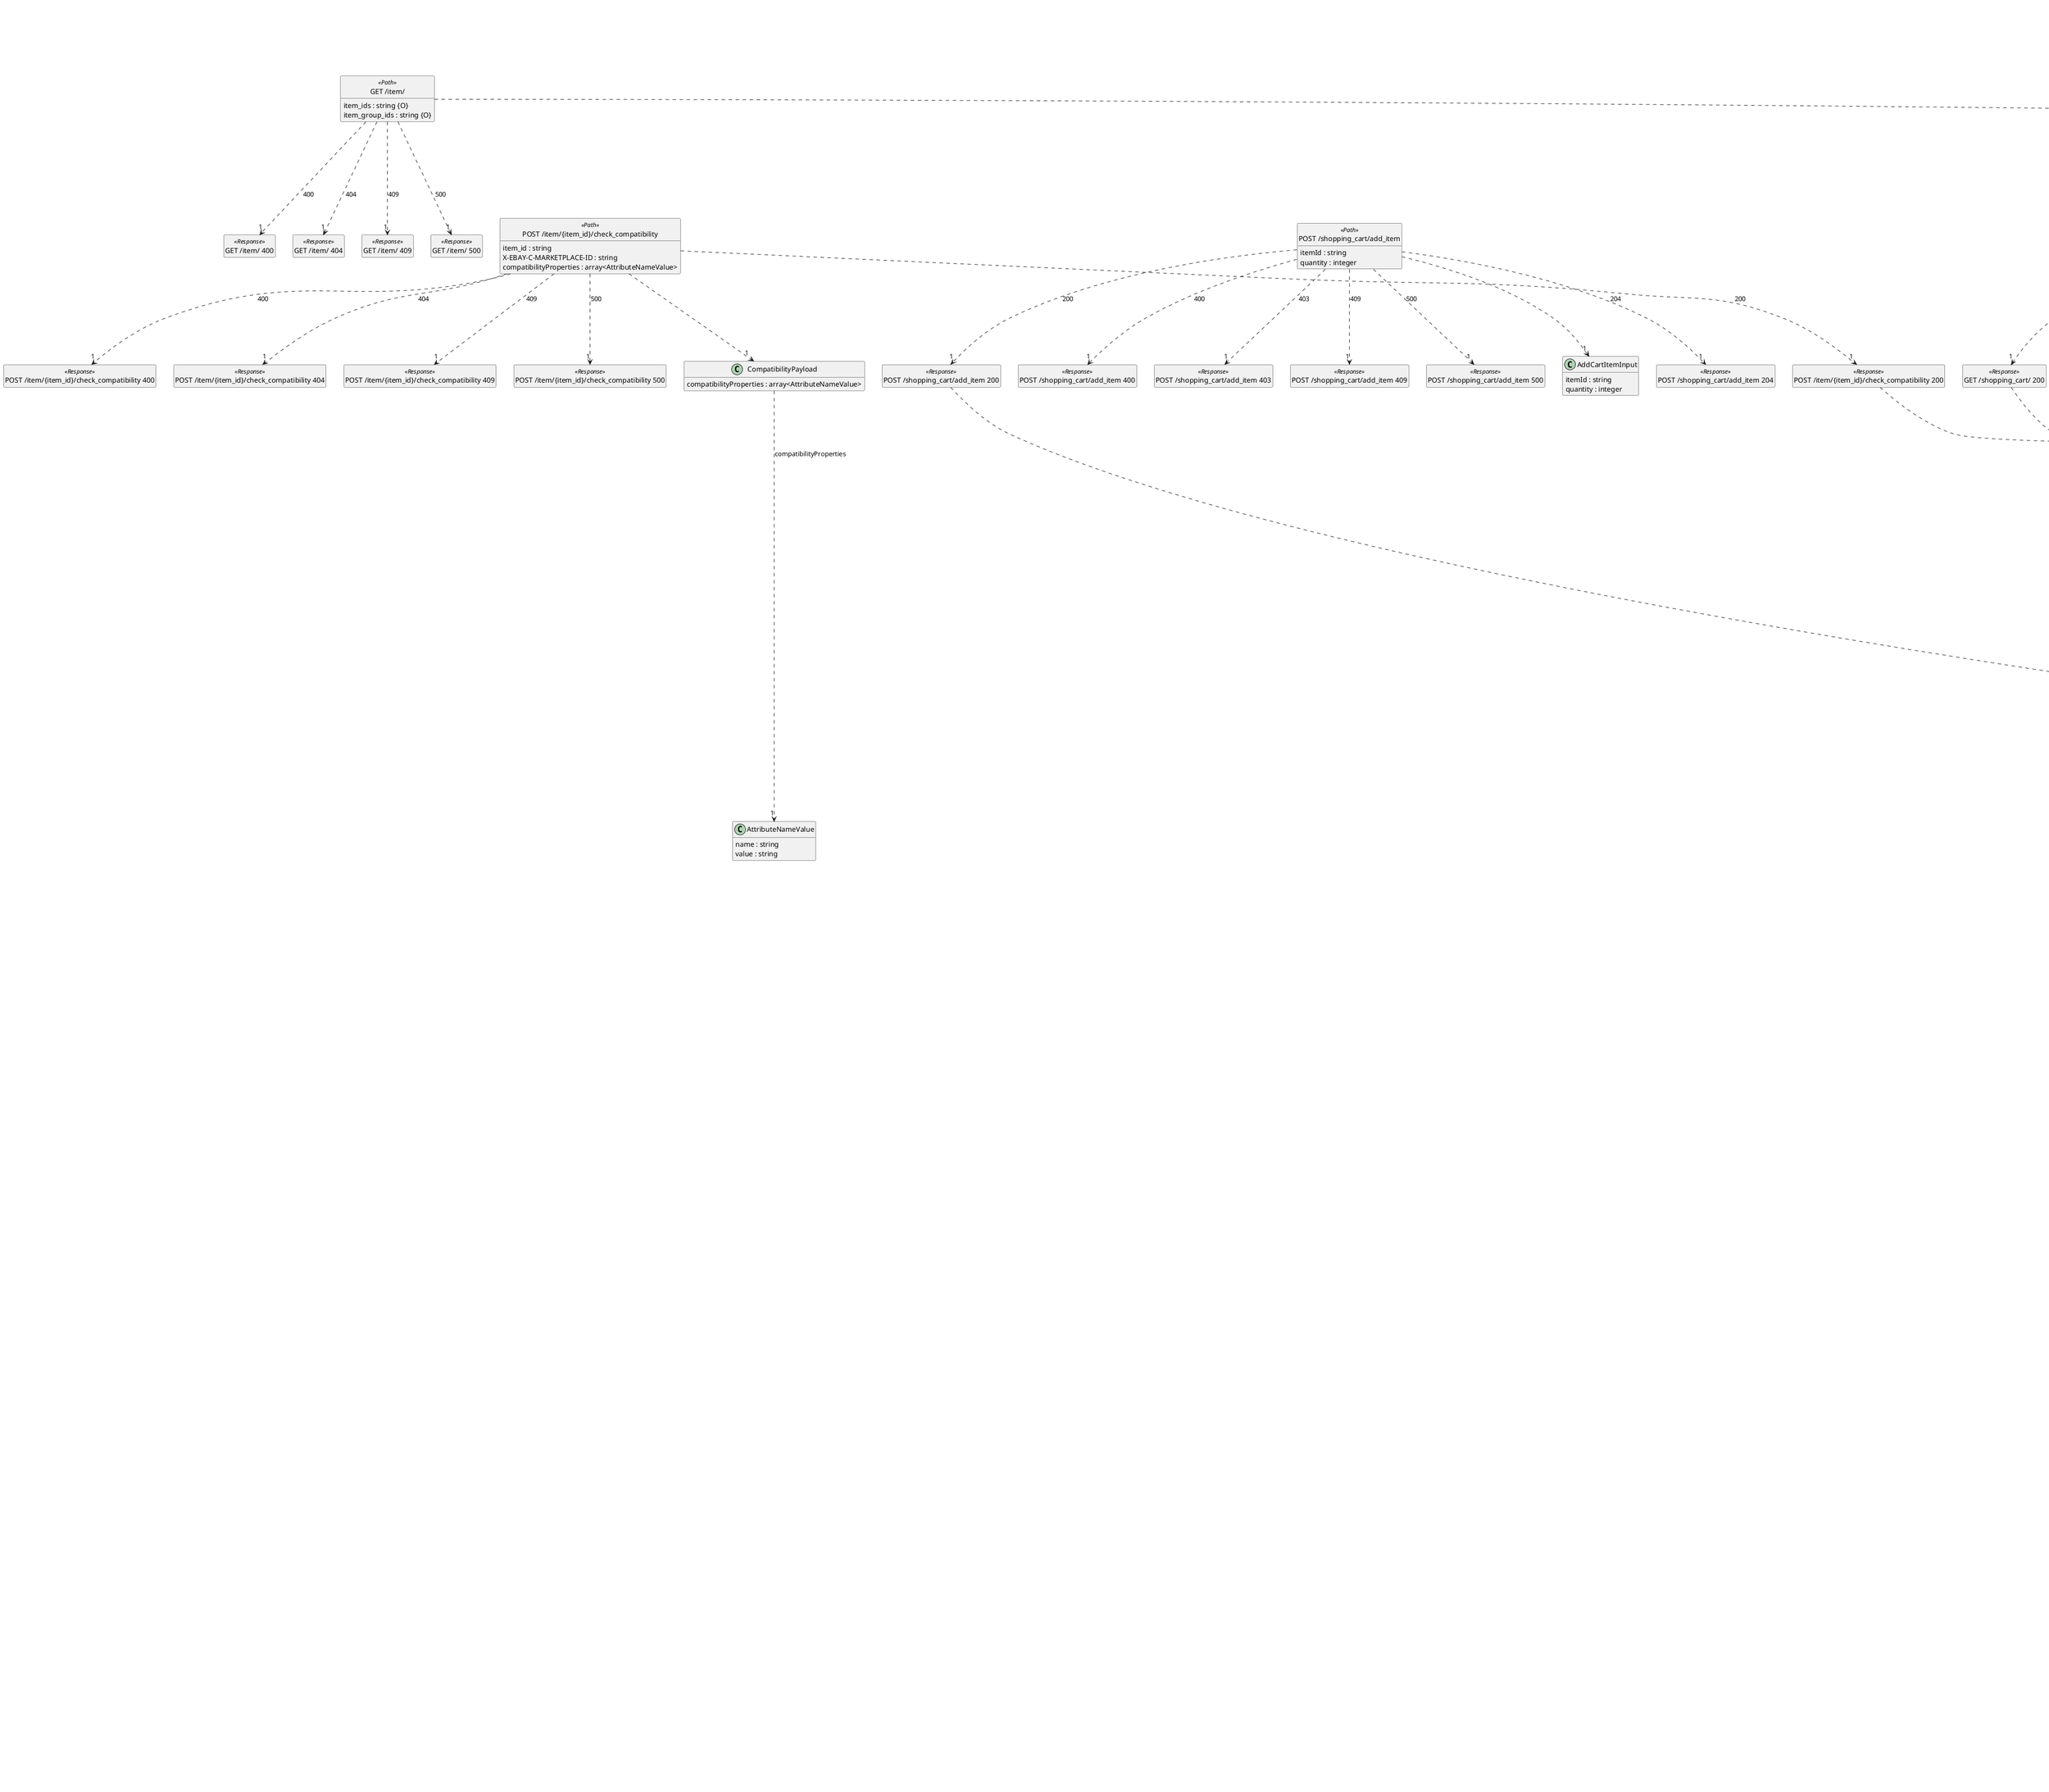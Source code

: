 @startuml OpenApi Type diagram

hide <<Path>> circle
hide <<Response>> circle
hide <<Parameter>> circle
hide empty methods
hide empty fields
set namespaceSeparator none

title Browse API v1.16.0
footer OpenApi Type diagram - futurum.openapi-to-plantuml
class "GET /item_summary/search" <<Path>> {
{field} aspect_filter : string {O}
{field} auto_correct : string {O}
{field} category_ids : string {O}
{field} charity_ids : string {O}
{field} compatibility_filter : string {O}
{field} epid : string {O}
{field} fieldgroups : string {O}
{field} filter : string {O}
{field} gtin : string {O}
{field} limit : string {O}
{field} offset : string {O}
{field} q : string {O}
{field} sort : string {O}
}

class "GET /item_summary/search 200" <<Response>> { }
class "GET /item_summary/search 400" <<Response>> { }
class "GET /item_summary/search 409" <<Response>> { }
class "GET /item_summary/search 500" <<Response>> { }
class "POST /item_summary/search_by_image" <<Path>> {
{field} aspect_filter : string {O}
{field} category_ids : string {O}
{field} charity_ids : string {O}
{field} fieldgroups : string {O}
{field} filter : string {O}
{field} limit : string {O}
{field} offset : string {O}
{field} sort : string {O}
{field} image : string
}

class "POST /item_summary/search_by_image 200" <<Response>> { }
class "POST /item_summary/search_by_image 400" <<Response>> { }
class "POST /item_summary/search_by_image 409" <<Response>> { }
class "POST /item_summary/search_by_image 500" <<Response>> { }
class "GET /item/{item_id}" <<Path>> {
{field} fieldgroups : string {O}
{field} item_id : string
}

class "GET /item/{item_id} 200" <<Response>> { }
class "GET /item/{item_id} 400" <<Response>> { }
class "GET /item/{item_id} 404" <<Response>> { }
class "GET /item/{item_id} 409" <<Response>> { }
class "GET /item/{item_id} 500" <<Response>> { }
class "GET /item/get_item_by_legacy_id" <<Path>> {
{field} fieldgroups : string {O}
{field} legacy_item_id : string
{field} legacy_variation_id : string {O}
{field} legacy_variation_sku : string {O}
}

class "GET /item/get_item_by_legacy_id 200" <<Response>> { }
class "GET /item/get_item_by_legacy_id 400" <<Response>> { }
class "GET /item/get_item_by_legacy_id 404" <<Response>> { }
class "GET /item/get_item_by_legacy_id 409" <<Response>> { }
class "GET /item/get_item_by_legacy_id 500" <<Response>> { }
class "GET /item/" <<Path>> {
{field} item_ids : string {O}
{field} item_group_ids : string {O}
}

class "GET /item/ 200" <<Response>> { }
class "GET /item/ 400" <<Response>> { }
class "GET /item/ 404" <<Response>> { }
class "GET /item/ 409" <<Response>> { }
class "GET /item/ 500" <<Response>> { }
class "GET /item/get_items_by_item_group" <<Path>> {
{field} item_group_id : string
}

class "GET /item/get_items_by_item_group 200" <<Response>> { }
class "GET /item/get_items_by_item_group 400" <<Response>> { }
class "GET /item/get_items_by_item_group 404" <<Response>> { }
class "GET /item/get_items_by_item_group 409" <<Response>> { }
class "GET /item/get_items_by_item_group 500" <<Response>> { }
class "POST /item/{item_id}/check_compatibility" <<Path>> {
{field} item_id : string
{field} X-EBAY-C-MARKETPLACE-ID : string
{field} compatibilityProperties : array<AttributeNameValue>
}

class "POST /item/{item_id}/check_compatibility 200" <<Response>> { }
class "POST /item/{item_id}/check_compatibility 400" <<Response>> { }
class "POST /item/{item_id}/check_compatibility 404" <<Response>> { }
class "POST /item/{item_id}/check_compatibility 409" <<Response>> { }
class "POST /item/{item_id}/check_compatibility 500" <<Response>> { }
class "POST /shopping_cart/add_item" <<Path>> {
{field} itemId : string
{field} quantity : integer
}

class "POST /shopping_cart/add_item 200" <<Response>> { }
class "POST /shopping_cart/add_item 204" <<Response>> { }
class "POST /shopping_cart/add_item 400" <<Response>> { }
class "POST /shopping_cart/add_item 403" <<Response>> { }
class "POST /shopping_cart/add_item 409" <<Response>> { }
class "POST /shopping_cart/add_item 500" <<Response>> { }
class "GET /shopping_cart/" <<Path>> {
}

class "GET /shopping_cart/ 200" <<Response>> { }
class "GET /shopping_cart/ 204" <<Response>> { }
class "GET /shopping_cart/ 400" <<Response>> { }
class "GET /shopping_cart/ 403" <<Response>> { }
class "GET /shopping_cart/ 404" <<Response>> { }
class "GET /shopping_cart/ 500" <<Response>> { }
class "POST /shopping_cart/remove_item" <<Path>> {
{field} cartItemId : string
}

class "POST /shopping_cart/remove_item 200" <<Response>> { }
class "POST /shopping_cart/remove_item 204" <<Response>> { }
class "POST /shopping_cart/remove_item 400" <<Response>> { }
class "POST /shopping_cart/remove_item 403" <<Response>> { }
class "POST /shopping_cart/remove_item 409" <<Response>> { }
class "POST /shopping_cart/remove_item 500" <<Response>> { }
class "POST /shopping_cart/update_quantity" <<Path>> {
{field} cartItemId : string
{field} quantity : integer
}

class "POST /shopping_cart/update_quantity 200" <<Response>> { }
class "POST /shopping_cart/update_quantity 400" <<Response>> { }
class "POST /shopping_cart/update_quantity 403" <<Response>> { }
class "POST /shopping_cart/update_quantity 409" <<Response>> { }
class "POST /shopping_cart/update_quantity 500" <<Response>> { }
class "AddCartItemInput" {
{field} itemId : string
{field} quantity : integer
}

class "AdditionalProductIdentity" {
{field} productIdentity : array<ProductIdentity>
}

class "AddonService" {
{field} selection : string
{field} serviceFee : ConvertedAmount
{field} serviceId : string
{field} serviceType : string
}

class "Address" {
{field} addressLine1 : string
{field} addressLine2 : string
{field} city : string
{field} country : string
{field} county : string
{field} postalCode : string
{field} stateOrProvince : string
}

class "Amount" {
{field} currency : string
{field} value : string
}

class "Aspect" {
{field} localizedName : string
{field} localizedValues : array<string>
}

class "AspectDistribution" {
{field} aspectValueDistributions : array<AspectValueDistribution>
{field} localizedAspectName : string
}

class "AspectGroup" {
{field} aspects : array<Aspect>
{field} localizedGroupName : string
}

class "AspectValueDistribution" {
{field} localizedAspectValue : string
{field} matchCount : integer
{field} refinementHref : string
}

class "AttributeNameValue" {
{field} name : string
{field} value : string
}

class "AuthenticityGuaranteeProgram" {
{field} description : string
{field} termsWebUrl : string
}

class "AuthenticityVerificationProgram" {
{field} description : string
{field} termsWebUrl : string
}

class "AutoCorrections" {
{field} q : string
}

class "AvailableCoupon" {
{field} constraint : CouponConstraint
{field} discountAmount : Amount
{field} discountType : string
{field} message : string
{field} redemptionCode : string
{field} termsWebUrl : string
}

class "BuyingOptionDistribution" {
{field} buyingOption : string
{field} matchCount : integer
{field} refinementHref : string
}

class "CartItem" {
{field} cartItemId : string
{field} cartItemSubtotal : Amount
{field} image : Image
{field} itemId : string
{field} itemWebUrl : string
{field} price : Price
{field} quantity : integer
{field} title : string
}

class "Category" {
{field} categoryId : string
}

class "CategoryDistribution" {
{field} categoryId : string
{field} categoryName : string
{field} matchCount : integer
{field} refinementHref : string
}

class "CommonDescriptions" {
{field} description : string
{field} itemIds : array<string>
}

class "CompatibilityPayload" {
{field} compatibilityProperties : array<AttributeNameValue>
}

class "CompatibilityProperty" {
{field} localizedName : string
{field} name : string
{field} value : string
}

class "CompatibilityResponse" {
{field} compatibilityStatus : string
{field} warnings : array<Error>
}

class "ConditionDistribution" {
{field} condition : string
{field} conditionId : string
{field} matchCount : integer
{field} refinementHref : string
}

class "ConvertedAmount" {
{field} convertedFromCurrency : string
{field} convertedFromValue : string
{field} currency : string
{field} value : string
}

class "CoreItem" {
{field} additionalImages : array<Image>
{field} adultOnly : boolean
{field} ageGroup : string
{field} authenticityGuarantee : AuthenticityGuaranteeProgram
{field} authenticityVerification : AuthenticityVerificationProgram
{field} availableCoupons : array<AvailableCoupon>
{field} bidCount : integer
{field} brand : string
{field} buyingOptions : array<string>
{field} categoryId : string
{field} categoryPath : string
{field} color : string
{field} condition : string
{field} conditionDescription : string
{field} conditionId : string
{field} currentBidPrice : ConvertedAmount
{field} description : string
{field} eligibleForInlineCheckout : boolean
{field} enabledForGuestCheckout : boolean
{field} energyEfficiencyClass : string
{field} epid : string
{field} estimatedAvailabilities : array<EstimatedAvailability>
{field} gender : string
{field} gtin : string
{field} image : Image
{field} inferredEpid : string
{field} itemAffiliateWebUrl : string
{field} itemCreationDate : string
{field} itemEndDate : string
{field} itemId : string
{field} itemLocation : Address
{field} itemWebUrl : string
{field} legacyItemId : string
{field} localizedAspects : array<TypedNameValue>
{field} lotSize : integer
{field} marketingPrice : MarketingPrice
{field} material : string
{field} minimumPriceToBid : ConvertedAmount
{field} mpn : string
{field} pattern : string
{field} paymentMethods : array<PaymentMethod>
{field} price : ConvertedAmount
{field} priceDisplayCondition : string
{field} primaryItemGroup : ItemGroupSummary
{field} primaryProductReviewRating : ReviewRating
{field} priorityListing : boolean
{field} product : Product
{field} productFicheWebUrl : string
{field} qualifiedPrograms : array<string>
{field} quantityLimitPerBuyer : integer
{field} reservePriceMet : boolean
{field} returnTerms : ItemReturnTerms
{field} seller : SellerDetail
{field} sellerItemRevision : string
{field} shippingOptions : array<ShippingOption>
{field} shipToLocations : ShipToLocations
{field} shortDescription : string
{field} size : string
{field} sizeSystem : string
{field} sizeType : string
{field} subtitle : string
{field} taxes : array<Taxes>
{field} title : string
{field} topRatedBuyingExperience : boolean
{field} tyreLabelImageUrl : string
{field} uniqueBidderCount : integer
{field} unitPrice : ConvertedAmount
{field} unitPricingMeasure : string
}

class "CouponConstraint" {
{field} expirationDate : string
}

class "Error" {
{field} category : string
{field} domain : string
{field} errorId : integer
{field} inputRefIds : array<string>
{field} longMessage : string
{field} message : string
{field} outputRefIds : array<string>
{field} parameters : array<ErrorParameter>
{field} subdomain : string
}

class "ErrorParameter" {
{field} name : string
{field} value : string
}

class "EstimatedAvailability" {
{field} availabilityThreshold : integer
{field} availabilityThresholdType : string
{field} deliveryOptions : array<string>
{field} estimatedAvailabilityStatus : string
{field} estimatedAvailableQuantity : integer
{field} estimatedSoldQuantity : integer
}

class "Image" {
{field} height : integer
{field} imageUrl : string
{field} width : integer
}

class "Item" {
{field} additionalImages : array<Image>
{field} addonServices : array<AddonService>
{field} adultOnly : boolean
{field} ageGroup : string
{field} authenticityGuarantee : AuthenticityGuaranteeProgram
{field} authenticityVerification : AuthenticityVerificationProgram
{field} availableCoupons : array<AvailableCoupon>
{field} bidCount : integer
{field} brand : string
{field} buyingOptions : array<string>
{field} categoryId : string
{field} categoryIdPath : string
{field} categoryPath : string
{field} color : string
{field} condition : string
{field} conditionDescription : string
{field} conditionId : string
{field} currentBidPrice : ConvertedAmount
{field} description : string
{field} ecoParticipationFee : ConvertedAmount
{field} eligibleForInlineCheckout : boolean
{field} enabledForGuestCheckout : boolean
{field} energyEfficiencyClass : string
{field} epid : string
{field} estimatedAvailabilities : array<EstimatedAvailability>
{field} gender : string
{field} gtin : string
{field} image : Image
{field} inferredEpid : string
{field} itemAffiliateWebUrl : string
{field} itemCreationDate : string
{field} itemEndDate : string
{field} itemId : string
{field} itemLocation : Address
{field} itemWebUrl : string
{field} legacyItemId : string
{field} listingMarketplaceId : string
{field} localizedAspects : array<TypedNameValue>
{field} lotSize : integer
{field} marketingPrice : MarketingPrice
{field} material : string
{field} minimumPriceToBid : ConvertedAmount
{field} mpn : string
{field} pattern : string
{field} paymentMethods : array<PaymentMethod>
{field} price : ConvertedAmount
{field} priceDisplayCondition : string
{field} primaryItemGroup : ItemGroupSummary
{field} primaryProductReviewRating : ReviewRating
{field} priorityListing : boolean
{field} product : Product
{field} productFicheWebUrl : string
{field} qualifiedPrograms : array<string>
{field} quantityLimitPerBuyer : integer
{field} reservePriceMet : boolean
{field} returnTerms : ItemReturnTerms
{field} seller : SellerDetail
{field} sellerCustomPolicies : array<SellerCustomPolicy>
{field} sellerItemRevision : string
{field} shippingOptions : array<ShippingOption>
{field} shipToLocations : ShipToLocations
{field} shortDescription : string
{field} size : string
{field} sizeSystem : string
{field} sizeType : string
{field} subtitle : string
{field} taxes : array<Taxes>
{field} title : string
{field} topRatedBuyingExperience : boolean
{field} tyreLabelImageUrl : string
{field} uniqueBidderCount : integer
{field} unitPrice : ConvertedAmount
{field} unitPricingMeasure : string
{field} warnings : array<Error>
{field} watchCount : integer
}

class "ItemGroup" {
{field} commonDescriptions : array<CommonDescriptions>
{field} items : array<Item>
{field} warnings : array<Error>
}

class "ItemGroupSummary" {
{field} itemGroupAdditionalImages : array<Image>
{field} itemGroupHref : string
{field} itemGroupId : string
{field} itemGroupImage : Image
{field} itemGroupTitle : string
{field} itemGroupType : string
}

class "ItemLocationImpl" {
{field} addressLine1 : string
{field} addressLine2 : string
{field} city : string
{field} country : string
{field} county : string
{field} postalCode : string
{field} stateOrProvince : string
}

class "ItemReturnTerms" {
{field} extendedHolidayReturnsOffered : boolean
{field} refundMethod : string
{field} restockingFeePercentage : string
{field} returnInstructions : string
{field} returnMethod : string
{field} returnPeriod : TimeDuration
{field} returnsAccepted : boolean
{field} returnShippingCostPayer : string
}

class "ItemSummary" {
{field} additionalImages : array<Image>
{field} adultOnly : boolean
{field} availableCoupons : boolean
{field} bidCount : integer
{field} buyingOptions : array<string>
{field} categories : array<Category>
{field} compatibilityMatch : string
{field} compatibilityProperties : array<CompatibilityProperty>
{field} condition : string
{field} conditionId : string
{field} currentBidPrice : ConvertedAmount
{field} distanceFromPickupLocation : TargetLocation
{field} energyEfficiencyClass : string
{field} epid : string
{field} image : Image
{field} itemAffiliateWebUrl : string
{field} itemCreationDate : string
{field} itemEndDate : string
{field} itemGroupHref : string
{field} itemGroupType : string
{field} itemHref : string
{field} itemId : string
{field} itemLocation : ItemLocationImpl
{field} itemWebUrl : string
{field} legacyItemId : string
{field} listingMarketplaceId : string
{field} marketingPrice : MarketingPrice
{field} pickupOptions : array<PickupOptionSummary>
{field} price : ConvertedAmount
{field} priceDisplayCondition : string
{field} priorityListing : boolean
{field} qualifiedPrograms : array<string>
{field} seller : Seller
{field} shippingOptions : array<ShippingOptionSummary>
{field} shortDescription : string
{field} thumbnailImages : array<Image>
{field} title : string
{field} topRatedBuyingExperience : boolean
{field} tyreLabelImageUrl : string
{field} unitPrice : ConvertedAmount
{field} unitPricingMeasure : string
{field} watchCount : integer
}

class "Items" {
{field} items : array<CoreItem>
{field} total : integer
{field} warnings : array<Error>
}

class "LegalAddress" {
{field} addressLine1 : string
{field} addressLine2 : string
{field} city : string
{field} country : string
{field} countryName : string
{field} county : string
{field} postalCode : string
{field} stateOrProvince : string
}

class "MarketingPrice" {
{field} discountAmount : ConvertedAmount
{field} discountPercentage : string
{field} originalPrice : ConvertedAmount
{field} priceTreatment : string
}

class "PaymentMethod" {
{field} paymentMethodType : string
{field} paymentMethodBrands : array<PaymentMethodBrand>
{field} paymentInstructions : array<string>
{field} sellerInstructions : array<string>
}

class "PaymentMethodBrand" {
{field} paymentMethodBrandType : string
{field} logoImage : Image
}

class "PickupOptionSummary" {
{field} pickupLocationType : string
}

class "Price" {
{field} convertedFromCurrency : string
{field} convertedFromValue : string
{field} currency : string
{field} value : string
}

class "Product" {
{field} additionalImages : array<Image>
{field} additionalProductIdentities : array<AdditionalProductIdentity>
{field} aspectGroups : array<AspectGroup>
{field} brand : string
{field} description : string
{field} gtins : array<string>
{field} image : Image
{field} mpns : array<string>
{field} title : string
}

class "ProductIdentity" {
{field} identifierType : string
{field} identifierValue : string
}

class "RatingHistogram" {
{field} count : integer
{field} rating : string
}

class "Refinement" {
{field} aspectDistributions : array<AspectDistribution>
{field} buyingOptionDistributions : array<BuyingOptionDistribution>
{field} categoryDistributions : array<CategoryDistribution>
{field} conditionDistributions : array<ConditionDistribution>
{field} dominantCategoryId : string
}

class "Region" {
{field} regionName : string
{field} regionType : string
}

class "RemoteShopcartResponse" {
{field} cartItems : array<CartItem>
{field} cartSubtotal : Amount
{field} cartWebUrl : string
{field} unavailableCartItems : array<CartItem>
{field} warnings : array<Error>
}

class "RemoveCartItemInput" {
{field} cartItemId : string
}

class "ReviewRating" {
{field} averageRating : string
{field} ratingHistograms : array<RatingHistogram>
{field} reviewCount : integer
}

class "SearchByImageRequest" {
{field} image : string
}

class "SearchPagedCollection" {
{field} autoCorrections : AutoCorrections
{field} href : string
{field} itemSummaries : array<ItemSummary>
{field} limit : integer
{field} next : string
{field} offset : integer
{field} prev : string
{field} refinement : Refinement
{field} total : integer
{field} warnings : array<Error>
}

class "Seller" {
{field} feedbackPercentage : string
{field} feedbackScore : integer
{field} sellerAccountType : string
{field} username : string
}

class "SellerCustomPolicy" {
{field} description : string
{field} label : string
{field} type : string
}

class "SellerDetail" {
{field} feedbackPercentage : string
{field} feedbackScore : integer
{field} sellerAccountType : string
{field} sellerLegalInfo : SellerLegalInfo
{field} username : string
}

class "SellerLegalInfo" {
{field} email : string
{field} fax : string
{field} imprint : string
{field} legalContactFirstName : string
{field} legalContactLastName : string
{field} name : string
{field} phone : string
{field} registrationNumber : string
{field} sellerProvidedLegalAddress : LegalAddress
{field} termsOfService : string
{field} vatDetails : array<VatDetail>
}

class "ShipToLocation" {
{field} country : string
{field} postalCode : string
}

class "ShipToLocations" {
{field} regionExcluded : array<ShipToRegion>
{field} regionIncluded : array<ShipToRegion>
}

class "ShipToRegion" {
{field} regionId : string
{field} regionName : string
{field} regionType : string
}

class "ShippingOption" {
{field} additionalShippingCostPerUnit : ConvertedAmount
{field} cutOffDateUsedForEstimate : string
{field} fulfilledThrough : string
{field} guaranteedDelivery : boolean
{field} importCharges : ConvertedAmount
{field} maxEstimatedDeliveryDate : string
{field} minEstimatedDeliveryDate : string
{field} quantityUsedForEstimate : integer
{field} shippingCarrierCode : string
{field} shippingCost : ConvertedAmount
{field} shippingCostType : string
{field} shippingServiceCode : string
{field} shipToLocationUsedForEstimate : ShipToLocation
{field} trademarkSymbol : string
{field} type : string
}

class "ShippingOptionSummary" {
{field} guaranteedDelivery : boolean
{field} maxEstimatedDeliveryDate : string
{field} minEstimatedDeliveryDate : string
{field} shippingCost : ConvertedAmount
{field} shippingCostType : string
}

class "TargetLocation" {
{field} unitOfMeasure : string
{field} value : string
}

class "TaxJurisdiction" {
{field} region : Region
{field} taxJurisdictionId : string
}

class "Taxes" {
{field} ebayCollectAndRemitTax : boolean
{field} includedInPrice : boolean
{field} shippingAndHandlingTaxed : boolean
{field} taxJurisdiction : TaxJurisdiction
{field} taxPercentage : string
{field} taxType : string
}

class "TimeDuration" {
{field} unit : string
{field} value : integer
}

class "TypedNameValue" {
{field} name : string
{field} type : string
{field} value : string
}

class "UpdateCartItemInput" {
{field} cartItemId : string
{field} quantity : integer
}

class "VatDetail" {
{field} issuingCountry : string
{field} vatId : string
}

"GET /item_summary/search" ..> "1" "GET /item_summary/search 200" : "200"
"GET /item_summary/search 200" ..> "1" "SearchPagedCollection"
"GET /item_summary/search" ..> "1" "GET /item_summary/search 400" : "400"
"GET /item_summary/search" ..> "1" "GET /item_summary/search 409" : "409"
"GET /item_summary/search" ..> "1" "GET /item_summary/search 500" : "500"
"POST /item_summary/search_by_image" ..> "1" "POST /item_summary/search_by_image 200" : "200"
"POST /item_summary/search_by_image 200" ..> "1" "SearchPagedCollection"
"POST /item_summary/search_by_image" ..> "1" "POST /item_summary/search_by_image 400" : "400"
"POST /item_summary/search_by_image" ..> "1" "POST /item_summary/search_by_image 409" : "409"
"POST /item_summary/search_by_image" ..> "1" "POST /item_summary/search_by_image 500" : "500"
"GET /item/{item_id}" ..> "1" "GET /item/{item_id} 200" : "200"
"GET /item/{item_id} 200" ..> "1" "Item"
"GET /item/{item_id}" ..> "1" "GET /item/{item_id} 400" : "400"
"GET /item/{item_id}" ..> "1" "GET /item/{item_id} 404" : "404"
"GET /item/{item_id}" ..> "1" "GET /item/{item_id} 409" : "409"
"GET /item/{item_id}" ..> "1" "GET /item/{item_id} 500" : "500"
"GET /item/get_item_by_legacy_id" ..> "1" "GET /item/get_item_by_legacy_id 200" : "200"
"GET /item/get_item_by_legacy_id 200" ..> "1" "Item"
"GET /item/get_item_by_legacy_id" ..> "1" "GET /item/get_item_by_legacy_id 400" : "400"
"GET /item/get_item_by_legacy_id" ..> "1" "GET /item/get_item_by_legacy_id 404" : "404"
"GET /item/get_item_by_legacy_id" ..> "1" "GET /item/get_item_by_legacy_id 409" : "409"
"GET /item/get_item_by_legacy_id" ..> "1" "GET /item/get_item_by_legacy_id 500" : "500"
"GET /item/" ..> "1" "GET /item/ 200" : "200"
"GET /item/ 200" ..> "1" "Items"
"GET /item/" ..> "1" "GET /item/ 400" : "400"
"GET /item/" ..> "1" "GET /item/ 404" : "404"
"GET /item/" ..> "1" "GET /item/ 409" : "409"
"GET /item/" ..> "1" "GET /item/ 500" : "500"
"GET /item/get_items_by_item_group" ..> "1" "GET /item/get_items_by_item_group 200" : "200"
"GET /item/get_items_by_item_group 200" ..> "1" "ItemGroup"
"GET /item/get_items_by_item_group" ..> "1" "GET /item/get_items_by_item_group 400" : "400"
"GET /item/get_items_by_item_group" ..> "1" "GET /item/get_items_by_item_group 404" : "404"
"GET /item/get_items_by_item_group" ..> "1" "GET /item/get_items_by_item_group 409" : "409"
"GET /item/get_items_by_item_group" ..> "1" "GET /item/get_items_by_item_group 500" : "500"
"POST /item/{item_id}/check_compatibility" ..> "1" "POST /item/{item_id}/check_compatibility 200" : "200"
"POST /item/{item_id}/check_compatibility 200" ..> "1" "CompatibilityResponse"
"POST /item/{item_id}/check_compatibility" ..> "1" "POST /item/{item_id}/check_compatibility 400" : "400"
"POST /item/{item_id}/check_compatibility" ..> "1" "POST /item/{item_id}/check_compatibility 404" : "404"
"POST /item/{item_id}/check_compatibility" ..> "1" "POST /item/{item_id}/check_compatibility 409" : "409"
"POST /item/{item_id}/check_compatibility" ..> "1" "POST /item/{item_id}/check_compatibility 500" : "500"
"POST /shopping_cart/add_item" ..> "1" "POST /shopping_cart/add_item 200" : "200"
"POST /shopping_cart/add_item 200" ..> "1" "RemoteShopcartResponse"
"POST /shopping_cart/add_item" ..> "1" "POST /shopping_cart/add_item 204" : "204"
"POST /shopping_cart/add_item" ..> "1" "POST /shopping_cart/add_item 400" : "400"
"POST /shopping_cart/add_item" ..> "1" "POST /shopping_cart/add_item 403" : "403"
"POST /shopping_cart/add_item" ..> "1" "POST /shopping_cart/add_item 409" : "409"
"POST /shopping_cart/add_item" ..> "1" "POST /shopping_cart/add_item 500" : "500"
"GET /shopping_cart/" ..> "1" "GET /shopping_cart/ 200" : "200"
"GET /shopping_cart/ 200" ..> "1" "RemoteShopcartResponse"
"GET /shopping_cart/" ..> "1" "GET /shopping_cart/ 204" : "204"
"GET /shopping_cart/" ..> "1" "GET /shopping_cart/ 400" : "400"
"GET /shopping_cart/" ..> "1" "GET /shopping_cart/ 403" : "403"
"GET /shopping_cart/" ..> "1" "GET /shopping_cart/ 404" : "404"
"GET /shopping_cart/" ..> "1" "GET /shopping_cart/ 500" : "500"
"POST /shopping_cart/remove_item" ..> "1" "POST /shopping_cart/remove_item 200" : "200"
"POST /shopping_cart/remove_item 200" ..> "1" "RemoteShopcartResponse"
"POST /shopping_cart/remove_item" ..> "1" "POST /shopping_cart/remove_item 204" : "204"
"POST /shopping_cart/remove_item" ..> "1" "POST /shopping_cart/remove_item 400" : "400"
"POST /shopping_cart/remove_item" ..> "1" "POST /shopping_cart/remove_item 403" : "403"
"POST /shopping_cart/remove_item" ..> "1" "POST /shopping_cart/remove_item 409" : "409"
"POST /shopping_cart/remove_item" ..> "1" "POST /shopping_cart/remove_item 500" : "500"
"POST /shopping_cart/update_quantity" ..> "1" "POST /shopping_cart/update_quantity 200" : "200"
"POST /shopping_cart/update_quantity 200" ..> "1" "RemoteShopcartResponse"
"POST /shopping_cart/update_quantity" ..> "1" "POST /shopping_cart/update_quantity 400" : "400"
"POST /shopping_cart/update_quantity" ..> "1" "POST /shopping_cart/update_quantity 403" : "403"
"POST /shopping_cart/update_quantity" ..> "1" "POST /shopping_cart/update_quantity 409" : "409"
"POST /shopping_cart/update_quantity" ..> "1" "POST /shopping_cart/update_quantity 500" : "500"
"AdditionalProductIdentity" ..> "1" "ProductIdentity" : "productIdentity"
"AddonService" ..> "1" "ConvertedAmount" : "serviceFee"
"AspectDistribution" ..> "1" "AspectValueDistribution" : "aspectValueDistributions"
"AspectGroup" ..> "1" "Aspect" : "aspects"
"AvailableCoupon" ..> "1" "CouponConstraint" : "constraint"
"AvailableCoupon" ..> "1" "Amount" : "discountAmount"
"CartItem" ..> "1" "Amount" : "cartItemSubtotal"
"CartItem" ..> "1" "Image" : "image"
"CartItem" ..> "1" "Price" : "price"
"CompatibilityPayload" ..> "1" "AttributeNameValue" : "compatibilityProperties"
"CompatibilityResponse" ..> "1" "Error" : "warnings"
"CoreItem" ..> "1" "Image" : "additionalImages"
"CoreItem" ..> "1" "AuthenticityGuaranteeProgram" : "authenticityGuarantee"
"CoreItem" ..> "1" "AuthenticityVerificationProgram" : "authenticityVerification"
"CoreItem" ..> "1" "AvailableCoupon" : "availableCoupons"
"CoreItem" ..> "1" "ConvertedAmount" : "currentBidPrice"
"CoreItem" ..> "1" "EstimatedAvailability" : "estimatedAvailabilities"
"CoreItem" ..> "1" "Image" : "image"
"CoreItem" ..> "1" "Address" : "itemLocation"
"CoreItem" ..> "1" "TypedNameValue" : "localizedAspects"
"CoreItem" ..> "1" "MarketingPrice" : "marketingPrice"
"CoreItem" ..> "1" "ConvertedAmount" : "minimumPriceToBid"
"CoreItem" ..> "1" "PaymentMethod" : "paymentMethods"
"CoreItem" ..> "1" "ConvertedAmount" : "price"
"CoreItem" ..> "1" "ItemGroupSummary" : "primaryItemGroup"
"CoreItem" ..> "1" "ReviewRating" : "primaryProductReviewRating"
"CoreItem" ..> "1" "Product" : "product"
"CoreItem" ..> "1" "ItemReturnTerms" : "returnTerms"
"CoreItem" ..> "1" "SellerDetail" : "seller"
"CoreItem" ..> "1" "ShippingOption" : "shippingOptions"
"CoreItem" ..> "1" "ShipToLocations" : "shipToLocations"
"CoreItem" ..> "1" "Taxes" : "taxes"
"CoreItem" ..> "1" "ConvertedAmount" : "unitPrice"
"Error" ..> "1" "ErrorParameter" : "parameters"
"Item" ..> "1" "Image" : "additionalImages"
"Item" ..> "1" "AddonService" : "addonServices"
"Item" ..> "1" "AuthenticityGuaranteeProgram" : "authenticityGuarantee"
"Item" ..> "1" "AuthenticityVerificationProgram" : "authenticityVerification"
"Item" ..> "1" "AvailableCoupon" : "availableCoupons"
"Item" ..> "1" "ConvertedAmount" : "currentBidPrice"
"Item" ..> "1" "ConvertedAmount" : "ecoParticipationFee"
"Item" ..> "1" "EstimatedAvailability" : "estimatedAvailabilities"
"Item" ..> "1" "Image" : "image"
"Item" ..> "1" "Address" : "itemLocation"
"Item" ..> "1" "TypedNameValue" : "localizedAspects"
"Item" ..> "1" "MarketingPrice" : "marketingPrice"
"Item" ..> "1" "ConvertedAmount" : "minimumPriceToBid"
"Item" ..> "1" "PaymentMethod" : "paymentMethods"
"Item" ..> "1" "ConvertedAmount" : "price"
"Item" ..> "1" "ItemGroupSummary" : "primaryItemGroup"
"Item" ..> "1" "ReviewRating" : "primaryProductReviewRating"
"Item" ..> "1" "Product" : "product"
"Item" ..> "1" "ItemReturnTerms" : "returnTerms"
"Item" ..> "1" "SellerDetail" : "seller"
"Item" ..> "1" "SellerCustomPolicy" : "sellerCustomPolicies"
"Item" ..> "1" "ShippingOption" : "shippingOptions"
"Item" ..> "1" "ShipToLocations" : "shipToLocations"
"Item" ..> "1" "Taxes" : "taxes"
"Item" ..> "1" "ConvertedAmount" : "unitPrice"
"Item" ..> "1" "Error" : "warnings"
"ItemGroup" ..> "1" "CommonDescriptions" : "commonDescriptions"
"ItemGroup" ..> "1" "Item" : "items"
"ItemGroup" ..> "1" "Error" : "warnings"
"ItemGroupSummary" ..> "1" "Image" : "itemGroupAdditionalImages"
"ItemGroupSummary" ..> "1" "Image" : "itemGroupImage"
"ItemReturnTerms" ..> "1" "TimeDuration" : "returnPeriod"
"ItemSummary" ..> "1" "Image" : "additionalImages"
"ItemSummary" ..> "1" "Category" : "categories"
"ItemSummary" ..> "1" "CompatibilityProperty" : "compatibilityProperties"
"ItemSummary" ..> "1" "ConvertedAmount" : "currentBidPrice"
"ItemSummary" ..> "1" "TargetLocation" : "distanceFromPickupLocation"
"ItemSummary" ..> "1" "Image" : "image"
"ItemSummary" ..> "1" "ItemLocationImpl" : "itemLocation"
"ItemSummary" ..> "1" "MarketingPrice" : "marketingPrice"
"ItemSummary" ..> "1" "PickupOptionSummary" : "pickupOptions"
"ItemSummary" ..> "1" "ConvertedAmount" : "price"
"ItemSummary" ..> "1" "Seller" : "seller"
"ItemSummary" ..> "1" "ShippingOptionSummary" : "shippingOptions"
"ItemSummary" ..> "1" "Image" : "thumbnailImages"
"ItemSummary" ..> "1" "ConvertedAmount" : "unitPrice"
"Items" ..> "1" "CoreItem" : "items"
"Items" ..> "1" "Error" : "warnings"
"MarketingPrice" ..> "1" "ConvertedAmount" : "discountAmount"
"MarketingPrice" ..> "1" "ConvertedAmount" : "originalPrice"
"PaymentMethod" ..> "1" "PaymentMethodBrand" : "paymentMethodBrands"
"PaymentMethodBrand" ..> "1" "Image" : "logoImage"
"Product" ..> "1" "Image" : "additionalImages"
"Product" ..> "1" "AdditionalProductIdentity" : "additionalProductIdentities"
"Product" ..> "1" "AspectGroup" : "aspectGroups"
"Product" ..> "1" "Image" : "image"
"Refinement" ..> "1" "AspectDistribution" : "aspectDistributions"
"Refinement" ..> "1" "BuyingOptionDistribution" : "buyingOptionDistributions"
"Refinement" ..> "1" "CategoryDistribution" : "categoryDistributions"
"Refinement" ..> "1" "ConditionDistribution" : "conditionDistributions"
"RemoteShopcartResponse" ..> "1" "CartItem" : "cartItems"
"RemoteShopcartResponse" ..> "1" "Amount" : "cartSubtotal"
"RemoteShopcartResponse" ..> "1" "CartItem" : "unavailableCartItems"
"RemoteShopcartResponse" ..> "1" "Error" : "warnings"
"ReviewRating" ..> "1" "RatingHistogram" : "ratingHistograms"
"SearchPagedCollection" ..> "1" "AutoCorrections" : "autoCorrections"
"SearchPagedCollection" ..> "1" "ItemSummary" : "itemSummaries"
"SearchPagedCollection" ..> "1" "Refinement" : "refinement"
"SearchPagedCollection" ..> "1" "Error" : "warnings"
"SellerDetail" ..> "1" "SellerLegalInfo" : "sellerLegalInfo"
"SellerLegalInfo" ..> "1" "LegalAddress" : "sellerProvidedLegalAddress"
"SellerLegalInfo" ..> "1" "VatDetail" : "vatDetails"
"ShipToLocations" ..> "1" "ShipToRegion" : "regionExcluded"
"ShipToLocations" ..> "1" "ShipToRegion" : "regionIncluded"
"ShippingOption" ..> "1" "ConvertedAmount" : "additionalShippingCostPerUnit"
"ShippingOption" ..> "1" "ConvertedAmount" : "importCharges"
"ShippingOption" ..> "1" "ConvertedAmount" : "shippingCost"
"ShippingOption" ..> "1" "ShipToLocation" : "shipToLocationUsedForEstimate"
"ShippingOptionSummary" ..> "1" "ConvertedAmount" : "shippingCost"
"TaxJurisdiction" ..> "1" "Region" : "region"
"Taxes" ..> "1" "TaxJurisdiction" : "taxJurisdiction"
"POST /item_summary/search_by_image" ..> "1" "SearchByImageRequest"
"POST /item/{item_id}/check_compatibility" ..> "1" "CompatibilityPayload"
"POST /shopping_cart/add_item" ..> "1" "AddCartItemInput"
"POST /shopping_cart/remove_item" ..> "1" "RemoveCartItemInput"
"POST /shopping_cart/update_quantity" ..> "1" "UpdateCartItemInput"


@enduml